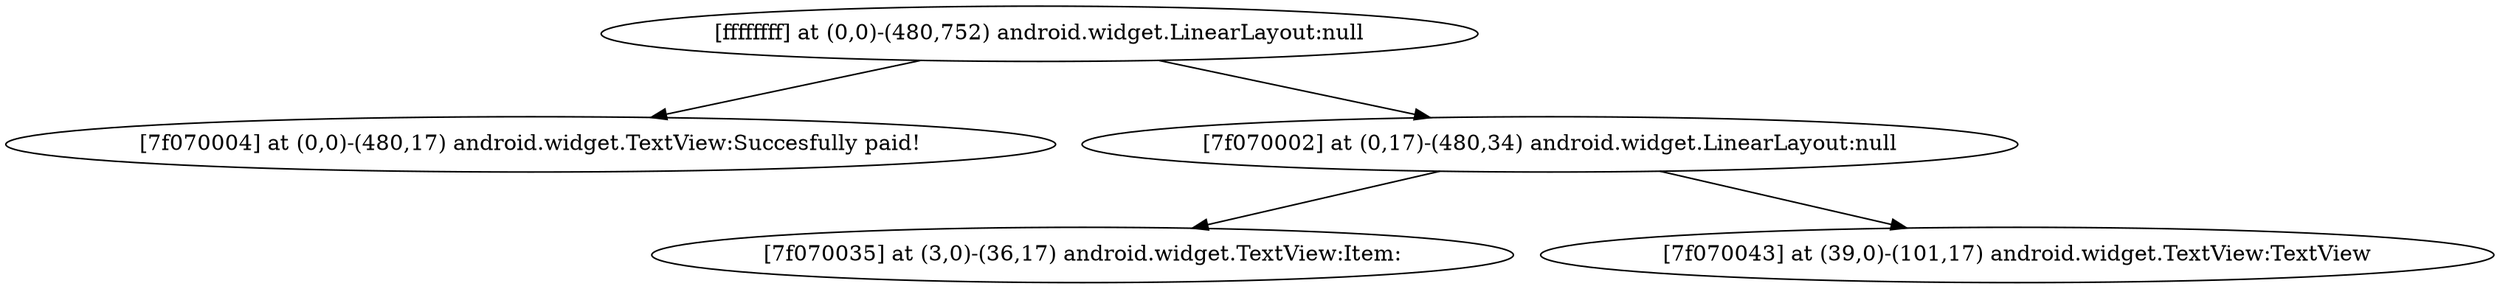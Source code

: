 strict digraph G {
  1 [ label="[ffffffff] at (0,0)-(480,752) android.widget.LinearLayout:null" ];
  2 [ label="[7f070004] at (0,0)-(480,17) android.widget.TextView:Succesfully paid!" ];
  3 [ label="[7f070002] at (0,17)-(480,34) android.widget.LinearLayout:null" ];
  4 [ label="[7f070035] at (3,0)-(36,17) android.widget.TextView:Item:" ];
  5 [ label="[7f070043] at (39,0)-(101,17) android.widget.TextView:TextView" ];
  1 -> 2;
  1 -> 3;
  3 -> 4;
  3 -> 5;
}

